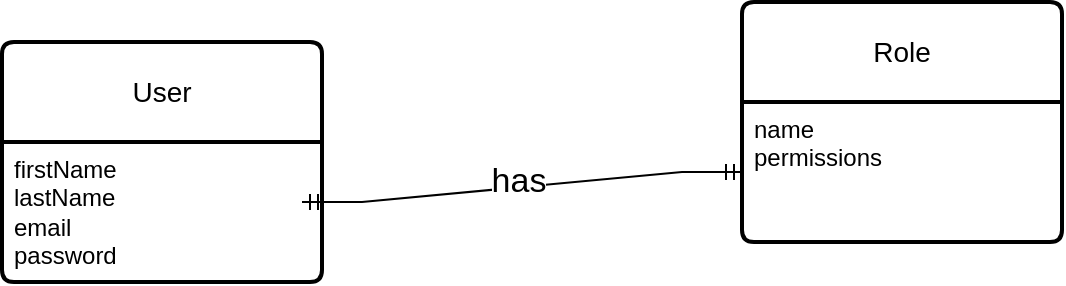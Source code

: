 <mxfile version="26.0.16" pages="2">
  <diagram name="Page-1" id="8b5K204AqGfn0Mq5y8ni">
    <mxGraphModel dx="883" dy="1073" grid="1" gridSize="10" guides="1" tooltips="1" connect="1" arrows="1" fold="1" page="1" pageScale="1" pageWidth="827" pageHeight="1169" math="0" shadow="0">
      <root>
        <mxCell id="0" />
        <mxCell id="1" parent="0" />
        <mxCell id="-RFLuhLRBoh1PsRo9S10-1" value="User" style="swimlane;childLayout=stackLayout;horizontal=1;startSize=50;horizontalStack=0;rounded=1;fontSize=14;fontStyle=0;strokeWidth=2;resizeParent=0;resizeLast=1;shadow=0;dashed=0;align=center;arcSize=4;whiteSpace=wrap;html=1;" vertex="1" parent="1">
          <mxGeometry x="40" y="160" width="160" height="120" as="geometry" />
        </mxCell>
        <mxCell id="-RFLuhLRBoh1PsRo9S10-2" value="firstName&lt;div&gt;lastName&lt;/div&gt;&lt;div&gt;email&lt;/div&gt;&lt;div&gt;password&lt;/div&gt;" style="align=left;strokeColor=none;fillColor=none;spacingLeft=4;spacingRight=4;fontSize=12;verticalAlign=top;resizable=0;rotatable=0;part=1;html=1;whiteSpace=wrap;" vertex="1" parent="-RFLuhLRBoh1PsRo9S10-1">
          <mxGeometry y="50" width="160" height="70" as="geometry" />
        </mxCell>
        <mxCell id="-RFLuhLRBoh1PsRo9S10-3" value="Role" style="swimlane;childLayout=stackLayout;horizontal=1;startSize=50;horizontalStack=0;rounded=1;fontSize=14;fontStyle=0;strokeWidth=2;resizeParent=0;resizeLast=1;shadow=0;dashed=0;align=center;arcSize=4;whiteSpace=wrap;html=1;" vertex="1" parent="1">
          <mxGeometry x="410" y="140" width="160" height="120" as="geometry" />
        </mxCell>
        <mxCell id="-RFLuhLRBoh1PsRo9S10-4" value="name&lt;div&gt;permissions&lt;/div&gt;" style="align=left;strokeColor=none;fillColor=none;spacingLeft=4;spacingRight=4;fontSize=12;verticalAlign=top;resizable=0;rotatable=0;part=1;html=1;whiteSpace=wrap;" vertex="1" parent="-RFLuhLRBoh1PsRo9S10-3">
          <mxGeometry y="50" width="160" height="70" as="geometry" />
        </mxCell>
        <mxCell id="-RFLuhLRBoh1PsRo9S10-6" value="" style="edgeStyle=entityRelationEdgeStyle;fontSize=12;html=1;endArrow=ERmandOne;startArrow=ERmandOne;rounded=0;entryX=0;entryY=0.5;entryDx=0;entryDy=0;" edge="1" parent="1" target="-RFLuhLRBoh1PsRo9S10-4">
          <mxGeometry width="100" height="100" relative="1" as="geometry">
            <mxPoint x="190" y="240" as="sourcePoint" />
            <mxPoint x="290" y="140" as="targetPoint" />
            <Array as="points">
              <mxPoint x="120" y="100" />
              <mxPoint x="130" y="90" />
              <mxPoint x="170" y="250" />
            </Array>
          </mxGeometry>
        </mxCell>
        <mxCell id="-RFLuhLRBoh1PsRo9S10-7" value="&lt;font style=&quot;font-size: 17px;&quot;&gt;has&lt;/font&gt;" style="edgeLabel;html=1;align=center;verticalAlign=middle;resizable=0;points=[];" vertex="1" connectable="0" parent="-RFLuhLRBoh1PsRo9S10-6">
          <mxGeometry x="-0.021" y="3" relative="1" as="geometry">
            <mxPoint as="offset" />
          </mxGeometry>
        </mxCell>
      </root>
    </mxGraphModel>
  </diagram>
  <diagram id="ZSojysa3Drr1AARiW3_D" name="Page-2">
    <mxGraphModel grid="1" page="1" gridSize="10" guides="1" tooltips="1" connect="1" arrows="1" fold="1" pageScale="1" pageWidth="827" pageHeight="1169" math="0" shadow="0">
      <root>
        <mxCell id="0" />
        <mxCell id="1" parent="0" />
      </root>
    </mxGraphModel>
  </diagram>
</mxfile>
